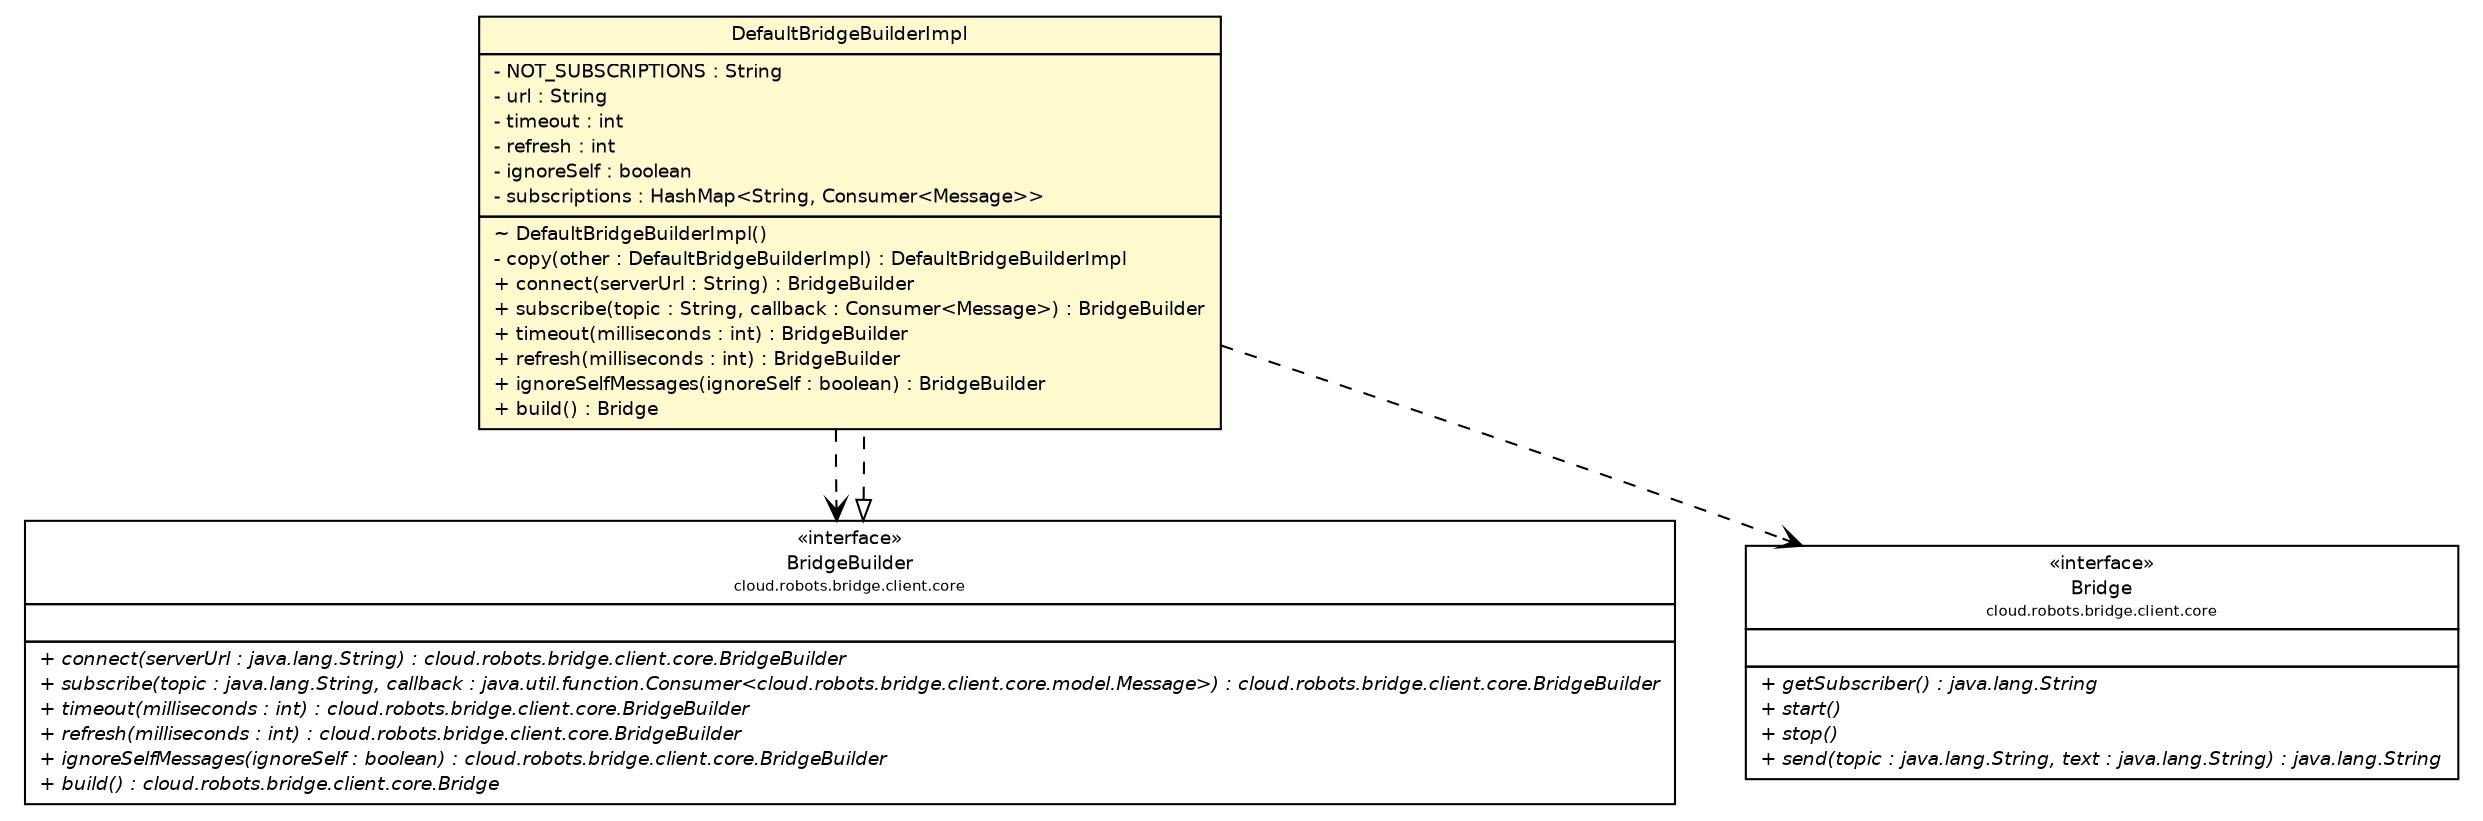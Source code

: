 #!/usr/local/bin/dot
#
# Class diagram 
# Generated by UMLGraph version R5_6-24-gf6e263 (http://www.umlgraph.org/)
#

digraph G {
	edge [fontname="Helvetica",fontsize=10,labelfontname="Helvetica",labelfontsize=10];
	node [fontname="Helvetica",fontsize=10,shape=plaintext];
	nodesep=0.25;
	ranksep=0.5;
	// cloud.robots.bridge.client.core.Bridge
	c297 [label=<<table title="cloud.robots.bridge.client.core.Bridge" border="0" cellborder="1" cellspacing="0" cellpadding="2" port="p" href="../core/Bridge.html">
		<tr><td><table border="0" cellspacing="0" cellpadding="1">
<tr><td align="center" balign="center"> &#171;interface&#187; </td></tr>
<tr><td align="center" balign="center"> Bridge </td></tr>
<tr><td align="center" balign="center"><font point-size="7.0"> cloud.robots.bridge.client.core </font></td></tr>
		</table></td></tr>
		<tr><td><table border="0" cellspacing="0" cellpadding="1">
<tr><td align="left" balign="left">  </td></tr>
		</table></td></tr>
		<tr><td><table border="0" cellspacing="0" cellpadding="1">
<tr><td align="left" balign="left"><font face="Helvetica-Oblique" point-size="9.0"> + getSubscriber() : java.lang.String </font></td></tr>
<tr><td align="left" balign="left"><font face="Helvetica-Oblique" point-size="9.0"> + start() </font></td></tr>
<tr><td align="left" balign="left"><font face="Helvetica-Oblique" point-size="9.0"> + stop() </font></td></tr>
<tr><td align="left" balign="left"><font face="Helvetica-Oblique" point-size="9.0"> + send(topic : java.lang.String, text : java.lang.String) : java.lang.String </font></td></tr>
		</table></td></tr>
		</table>>, URL="../core/Bridge.html", fontname="Helvetica", fontcolor="black", fontsize=9.0];
	// cloud.robots.bridge.client.core.BridgeBuilder
	c298 [label=<<table title="cloud.robots.bridge.client.core.BridgeBuilder" border="0" cellborder="1" cellspacing="0" cellpadding="2" port="p" href="../core/BridgeBuilder.html">
		<tr><td><table border="0" cellspacing="0" cellpadding="1">
<tr><td align="center" balign="center"> &#171;interface&#187; </td></tr>
<tr><td align="center" balign="center"> BridgeBuilder </td></tr>
<tr><td align="center" balign="center"><font point-size="7.0"> cloud.robots.bridge.client.core </font></td></tr>
		</table></td></tr>
		<tr><td><table border="0" cellspacing="0" cellpadding="1">
<tr><td align="left" balign="left">  </td></tr>
		</table></td></tr>
		<tr><td><table border="0" cellspacing="0" cellpadding="1">
<tr><td align="left" balign="left"><font face="Helvetica-Oblique" point-size="9.0"> + connect(serverUrl : java.lang.String) : cloud.robots.bridge.client.core.BridgeBuilder </font></td></tr>
<tr><td align="left" balign="left"><font face="Helvetica-Oblique" point-size="9.0"> + subscribe(topic : java.lang.String, callback : java.util.function.Consumer&lt;cloud.robots.bridge.client.core.model.Message&gt;) : cloud.robots.bridge.client.core.BridgeBuilder </font></td></tr>
<tr><td align="left" balign="left"><font face="Helvetica-Oblique" point-size="9.0"> + timeout(milliseconds : int) : cloud.robots.bridge.client.core.BridgeBuilder </font></td></tr>
<tr><td align="left" balign="left"><font face="Helvetica-Oblique" point-size="9.0"> + refresh(milliseconds : int) : cloud.robots.bridge.client.core.BridgeBuilder </font></td></tr>
<tr><td align="left" balign="left"><font face="Helvetica-Oblique" point-size="9.0"> + ignoreSelfMessages(ignoreSelf : boolean) : cloud.robots.bridge.client.core.BridgeBuilder </font></td></tr>
<tr><td align="left" balign="left"><font face="Helvetica-Oblique" point-size="9.0"> + build() : cloud.robots.bridge.client.core.Bridge </font></td></tr>
		</table></td></tr>
		</table>>, URL="../core/BridgeBuilder.html", fontname="Helvetica", fontcolor="black", fontsize=9.0];
	// cloud.robots.bridge.client.internal.DefaultBridgeBuilderImpl
	c303 [label=<<table title="cloud.robots.bridge.client.internal.DefaultBridgeBuilderImpl" border="0" cellborder="1" cellspacing="0" cellpadding="2" port="p" bgcolor="lemonChiffon" href="./DefaultBridgeBuilderImpl.html">
		<tr><td><table border="0" cellspacing="0" cellpadding="1">
<tr><td align="center" balign="center"> DefaultBridgeBuilderImpl </td></tr>
		</table></td></tr>
		<tr><td><table border="0" cellspacing="0" cellpadding="1">
<tr><td align="left" balign="left"> - NOT_SUBSCRIPTIONS : String </td></tr>
<tr><td align="left" balign="left"> - url : String </td></tr>
<tr><td align="left" balign="left"> - timeout : int </td></tr>
<tr><td align="left" balign="left"> - refresh : int </td></tr>
<tr><td align="left" balign="left"> - ignoreSelf : boolean </td></tr>
<tr><td align="left" balign="left"> - subscriptions : HashMap&lt;String, Consumer&lt;Message&gt;&gt; </td></tr>
		</table></td></tr>
		<tr><td><table border="0" cellspacing="0" cellpadding="1">
<tr><td align="left" balign="left"> ~ DefaultBridgeBuilderImpl() </td></tr>
<tr><td align="left" balign="left"> - copy(other : DefaultBridgeBuilderImpl) : DefaultBridgeBuilderImpl </td></tr>
<tr><td align="left" balign="left"> + connect(serverUrl : String) : BridgeBuilder </td></tr>
<tr><td align="left" balign="left"> + subscribe(topic : String, callback : Consumer&lt;Message&gt;) : BridgeBuilder </td></tr>
<tr><td align="left" balign="left"> + timeout(milliseconds : int) : BridgeBuilder </td></tr>
<tr><td align="left" balign="left"> + refresh(milliseconds : int) : BridgeBuilder </td></tr>
<tr><td align="left" balign="left"> + ignoreSelfMessages(ignoreSelf : boolean) : BridgeBuilder </td></tr>
<tr><td align="left" balign="left"> + build() : Bridge </td></tr>
		</table></td></tr>
		</table>>, URL="./DefaultBridgeBuilderImpl.html", fontname="Helvetica", fontcolor="black", fontsize=9.0];
	//cloud.robots.bridge.client.internal.DefaultBridgeBuilderImpl implements cloud.robots.bridge.client.core.BridgeBuilder
	c298:p -> c303:p [dir=back,arrowtail=empty,style=dashed];
	// cloud.robots.bridge.client.internal.DefaultBridgeBuilderImpl DEPEND cloud.robots.bridge.client.core.BridgeBuilder
	c303:p -> c298:p [taillabel="", label="", headlabel="", fontname="Helvetica", fontcolor="black", fontsize=10.0, color="black", arrowhead=open, style=dashed];
	// cloud.robots.bridge.client.internal.DefaultBridgeBuilderImpl DEPEND cloud.robots.bridge.client.core.Bridge
	c303:p -> c297:p [taillabel="", label="", headlabel="", fontname="Helvetica", fontcolor="black", fontsize=10.0, color="black", arrowhead=open, style=dashed];
}

